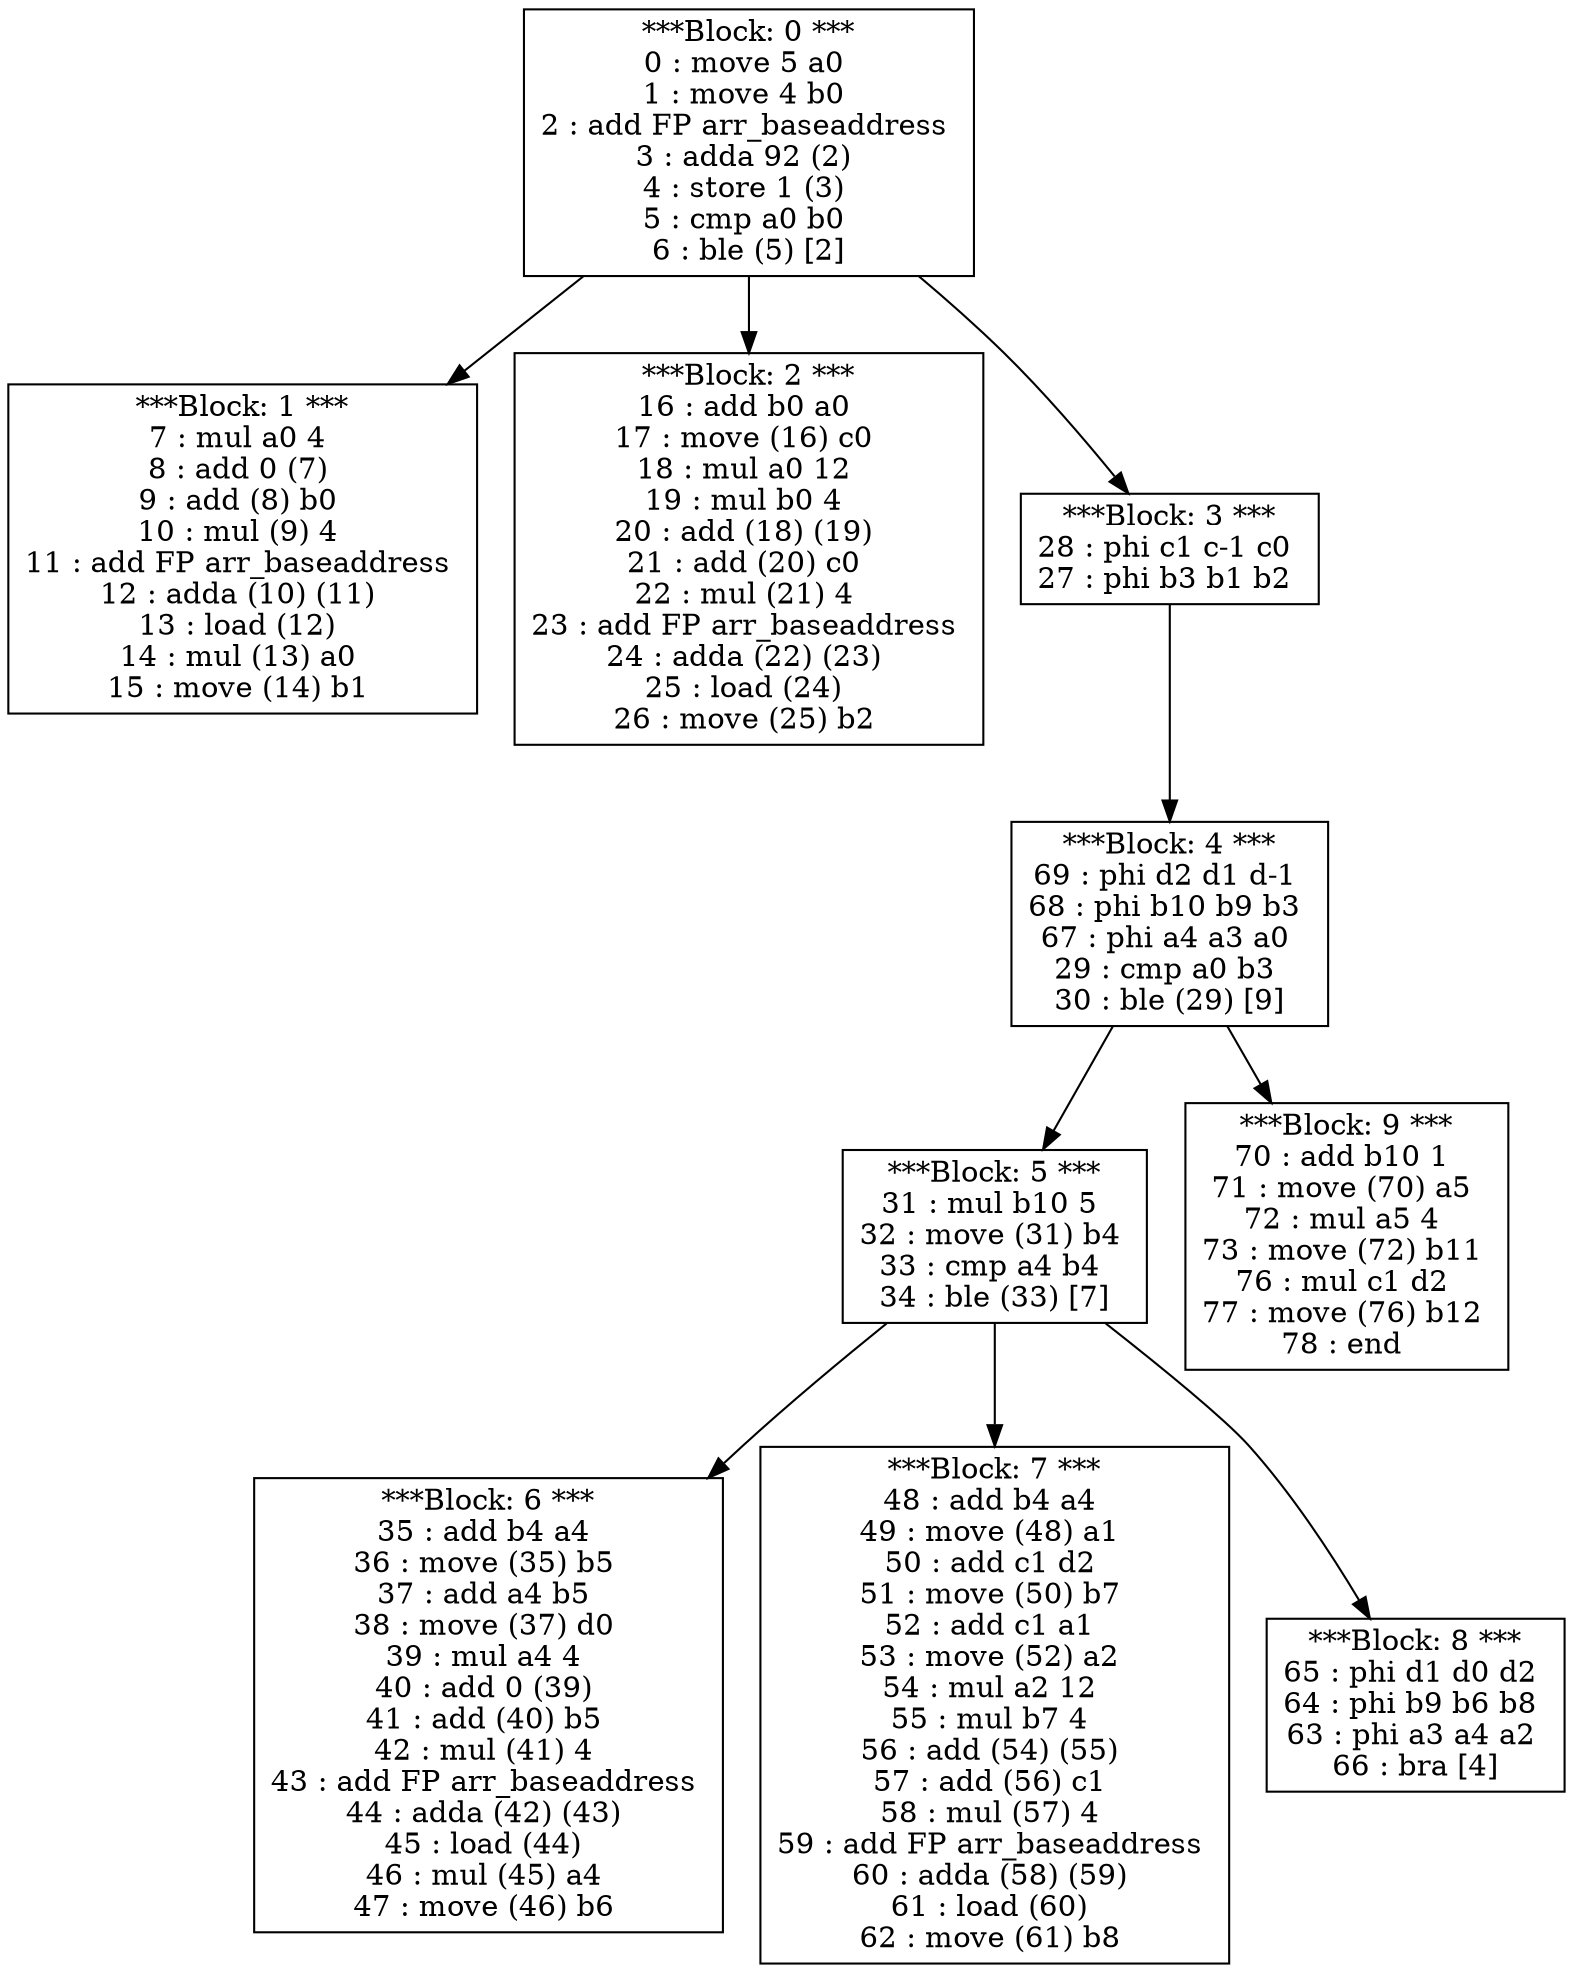 digraph structs {
0 [shape=record,label="***Block: 0 ***\n0 : move 5 a0 \n1 : move 4 b0 \n2 : add FP arr_baseaddress \n3 : adda 92 (2) \n4 : store 1 (3) \n5 : cmp a0 b0 \n6 : ble (5) [2]\n"]
1 [shape=record,label="***Block: 1 ***\n7 : mul a0 4 \n8 : add 0 (7) \n9 : add (8) b0 \n10 : mul (9) 4 \n11 : add FP arr_baseaddress \n12 : adda (10) (11) \n13 : load (12) \n14 : mul (13) a0 \n15 : move (14) b1 \n"]
2 [shape=record,label="***Block: 2 ***\n16 : add b0 a0 \n17 : move (16) c0 \n18 : mul a0 12 \n19 : mul b0 4 \n20 : add (18) (19) \n21 : add (20) c0 \n22 : mul (21) 4 \n23 : add FP arr_baseaddress \n24 : adda (22) (23) \n25 : load (24) \n26 : move (25) b2 \n"]
3 [shape=record,label="***Block: 3 ***\n28 : phi c1 c-1 c0 \n27 : phi b3 b1 b2 \n"]
4 [shape=record,label="***Block: 4 ***\n69 : phi d2 d1 d-1 \n68 : phi b10 b9 b3 \n67 : phi a4 a3 a0 \n29 : cmp a0 b3 \n30 : ble (29) [9]\n"]
5 [shape=record,label="***Block: 5 ***\n31 : mul b10 5 \n32 : move (31) b4 \n33 : cmp a4 b4 \n34 : ble (33) [7]\n"]
6 [shape=record,label="***Block: 6 ***\n35 : add b4 a4 \n36 : move (35) b5 \n37 : add a4 b5 \n38 : move (37) d0 \n39 : mul a4 4 \n40 : add 0 (39) \n41 : add (40) b5 \n42 : mul (41) 4 \n43 : add FP arr_baseaddress \n44 : adda (42) (43) \n45 : load (44) \n46 : mul (45) a4 \n47 : move (46) b6 \n"]
7 [shape=record,label="***Block: 7 ***\n48 : add b4 a4 \n49 : move (48) a1 \n50 : add c1 d2 \n51 : move (50) b7 \n52 : add c1 a1 \n53 : move (52) a2 \n54 : mul a2 12 \n55 : mul b7 4 \n56 : add (54) (55) \n57 : add (56) c1 \n58 : mul (57) 4 \n59 : add FP arr_baseaddress \n60 : adda (58) (59) \n61 : load (60) \n62 : move (61) b8 \n"]
8 [shape=record,label="***Block: 8 ***\n65 : phi d1 d0 d2 \n64 : phi b9 b6 b8 \n63 : phi a3 a4 a2 \n66 : bra [4]\n"]
9 [shape=record,label="***Block: 9 ***\n70 : add b10 1 \n71 : move (70) a5 \n72 : mul a5 4 \n73 : move (72) b11 \n76 : mul c1 d2 \n77 : move (76) b12 \n78 : end \n"]
0 -> 1;
0 -> 2;
0 -> 3;
3 -> 4;
4 -> 5;
5 -> 6;
5 -> 7;
5 -> 8;
4 -> 9;

}

